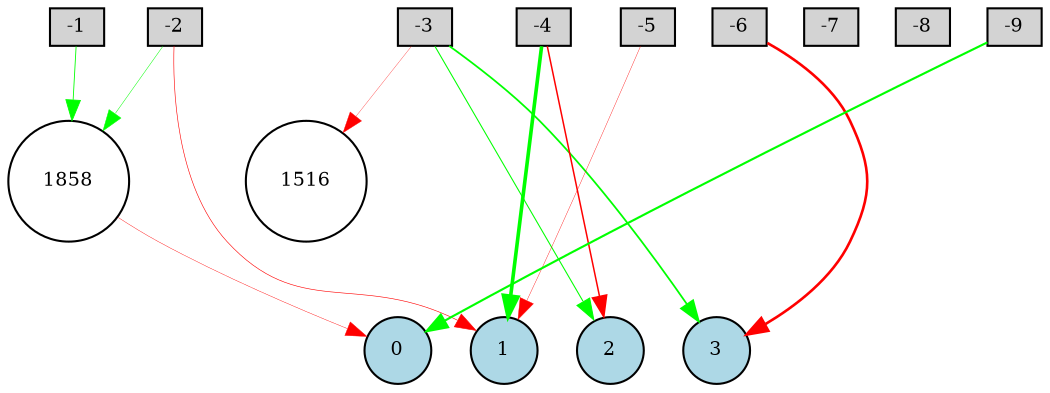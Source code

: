 digraph {
	node [fontsize=9 height=0.2 shape=circle width=0.2]
	subgraph inputs {
		node [shape=box style=filled]
		rank=source
		-1 [fillcolor=lightgray]
		-2 [fillcolor=lightgray]
		-1 -> -2 [style=invis]
		-3 [fillcolor=lightgray]
		-2 -> -3 [style=invis]
		-4 [fillcolor=lightgray]
		-3 -> -4 [style=invis]
		-5 [fillcolor=lightgray]
		-4 -> -5 [style=invis]
		-6 [fillcolor=lightgray]
		-5 -> -6 [style=invis]
		-7 [fillcolor=lightgray]
		-6 -> -7 [style=invis]
		-8 [fillcolor=lightgray]
		-7 -> -8 [style=invis]
		-9 [fillcolor=lightgray]
		-8 -> -9 [style=invis]
	}
	subgraph outputs {
		node [style=filled]
		rank=sink
		0 [fillcolor=lightblue fontsize=9 height=0.2 shape=circle width=0.2]
		1 [fillcolor=lightblue fontsize=9 height=0.2 shape=circle width=0.2]
		0 -> 1 [style=invis]
		2 [fillcolor=lightblue fontsize=9 height=0.2 shape=circle width=0.2]
		1 -> 2 [style=invis]
		3 [fillcolor=lightblue fontsize=9 height=0.2 shape=circle width=0.2]
		2 -> 3 [style=invis]
	}
	1858 [fillcolor=white style=filled]
	-6 -> 3 [color=red penwidth=1.259338534490228 style=solid]
	-4 -> 1 [color=green penwidth=1.736632918474161 style=solid]
	-9 -> 0 [color=green penwidth=1.0217664602026415 style=solid]
	-5 -> 1 [color=red penwidth=0.18064284682612414 style=solid]
	-4 -> 2 [color=red penwidth=0.7196467977779658 style=solid]
	-3 -> 3 [color=green penwidth=0.848115572415653 style=solid]
	-3 -> 1516 [color=red penwidth=0.14114592740329734 style=solid]
	-2 -> 1 [color=red penwidth=0.2855794999988591 style=solid]
	-3 -> 2 [color=green penwidth=0.5138096557155427 style=solid]
	-2 -> 1858 [color=green penwidth=0.23141062191243741 style=solid]
	1858 -> 0 [color=red penwidth=0.19141294667593134 style=solid]
	-1 -> 1858 [color=green penwidth=0.40940722875672786 style=solid]
}
